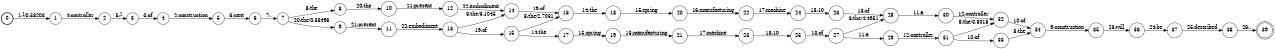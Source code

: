 digraph FST {
rankdir = LR;
size = "8.5,11";
label = "";
center = 1;
orientation = Portrait;
ranksep = "0.4";
nodesep = "0.25";
0 [label = "0", shape = circle, style = bold, fontsize = 14]
	0 -> 1 [label = "1:&#91;/0.58203", fontsize = 14];
1 [label = "1", shape = circle, style = solid, fontsize = 14]
	1 -> 2 [label = "4:controller", fontsize = 14];
2 [label = "2", shape = circle, style = solid, fontsize = 14]
	2 -> 3 [label = "5:&#93;", fontsize = 14];
3 [label = "3", shape = circle, style = solid, fontsize = 14]
	3 -> 4 [label = "3:of", fontsize = 14];
4 [label = "4", shape = circle, style = solid, fontsize = 14]
	4 -> 5 [label = "2:construction", fontsize = 14];
5 [label = "5", shape = circle, style = solid, fontsize = 14]
	5 -> 6 [label = "6:next", fontsize = 14];
6 [label = "6", shape = circle, style = solid, fontsize = 14]
	6 -> 7 [label = "7:,", fontsize = 14];
7 [label = "7", shape = circle, style = solid, fontsize = 14]
	7 -> 8 [label = "8:the", fontsize = 14];
	7 -> 9 [label = "20:the/0.33496", fontsize = 14];
8 [label = "8", shape = circle, style = solid, fontsize = 14]
	8 -> 10 [label = "20:the", fontsize = 14];
9 [label = "9", shape = circle, style = solid, fontsize = 14]
	9 -> 11 [label = "21:present", fontsize = 14];
10 [label = "10", shape = circle, style = solid, fontsize = 14]
	10 -> 12 [label = "21:present", fontsize = 14];
11 [label = "11", shape = circle, style = solid, fontsize = 14]
	11 -> 13 [label = "22:embodiment", fontsize = 14];
12 [label = "12", shape = circle, style = solid, fontsize = 14]
	12 -> 14 [label = "22:embodiment", fontsize = 14];
13 [label = "13", shape = circle, style = solid, fontsize = 14]
	13 -> 15 [label = "19:of", fontsize = 14];
	13 -> 14 [label = "8:the/6.1045", fontsize = 14];
14 [label = "14", shape = circle, style = solid, fontsize = 14]
	14 -> 16 [label = "19:of", fontsize = 14];
15 [label = "15", shape = circle, style = solid, fontsize = 14]
	15 -> 16 [label = "8:the/2.7031", fontsize = 14];
	15 -> 17 [label = "14:the", fontsize = 14];
16 [label = "16", shape = circle, style = solid, fontsize = 14]
	16 -> 18 [label = "14:the", fontsize = 14];
17 [label = "17", shape = circle, style = solid, fontsize = 14]
	17 -> 19 [label = "15:spring", fontsize = 14];
18 [label = "18", shape = circle, style = solid, fontsize = 14]
	18 -> 20 [label = "15:spring", fontsize = 14];
19 [label = "19", shape = circle, style = solid, fontsize = 14]
	19 -> 21 [label = "16:manufacturing", fontsize = 14];
20 [label = "20", shape = circle, style = solid, fontsize = 14]
	20 -> 22 [label = "16:manufacturing", fontsize = 14];
21 [label = "21", shape = circle, style = solid, fontsize = 14]
	21 -> 23 [label = "17:machine", fontsize = 14];
22 [label = "22", shape = circle, style = solid, fontsize = 14]
	22 -> 24 [label = "17:machine", fontsize = 14];
23 [label = "23", shape = circle, style = solid, fontsize = 14]
	23 -> 25 [label = "18:10", fontsize = 14];
24 [label = "24", shape = circle, style = solid, fontsize = 14]
	24 -> 26 [label = "18:10", fontsize = 14];
25 [label = "25", shape = circle, style = solid, fontsize = 14]
	25 -> 27 [label = "13:of", fontsize = 14];
26 [label = "26", shape = circle, style = solid, fontsize = 14]
	26 -> 28 [label = "13:of", fontsize = 14];
27 [label = "27", shape = circle, style = solid, fontsize = 14]
	27 -> 29 [label = "11:a", fontsize = 14];
	27 -> 28 [label = "8:the/4.4951", fontsize = 14];
28 [label = "28", shape = circle, style = solid, fontsize = 14]
	28 -> 30 [label = "11:a", fontsize = 14];
29 [label = "29", shape = circle, style = solid, fontsize = 14]
	29 -> 31 [label = "12:controller", fontsize = 14];
30 [label = "30", shape = circle, style = solid, fontsize = 14]
	30 -> 32 [label = "12:controller", fontsize = 14];
31 [label = "31", shape = circle, style = solid, fontsize = 14]
	31 -> 33 [label = "10:of", fontsize = 14];
	31 -> 32 [label = "8:the/3.8018", fontsize = 14];
32 [label = "32", shape = circle, style = solid, fontsize = 14]
	32 -> 34 [label = "10:of", fontsize = 14];
33 [label = "33", shape = circle, style = solid, fontsize = 14]
	33 -> 34 [label = "8:the", fontsize = 14];
34 [label = "34", shape = circle, style = solid, fontsize = 14]
	34 -> 35 [label = "9:construction", fontsize = 14];
35 [label = "35", shape = circle, style = solid, fontsize = 14]
	35 -> 36 [label = "23:will", fontsize = 14];
36 [label = "36", shape = circle, style = solid, fontsize = 14]
	36 -> 37 [label = "24:be", fontsize = 14];
37 [label = "37", shape = circle, style = solid, fontsize = 14]
	37 -> 38 [label = "25:described", fontsize = 14];
38 [label = "38", shape = circle, style = solid, fontsize = 14]
	38 -> 39 [label = "26:.", fontsize = 14];
39 [label = "39", shape = doublecircle, style = solid, fontsize = 14]
}

